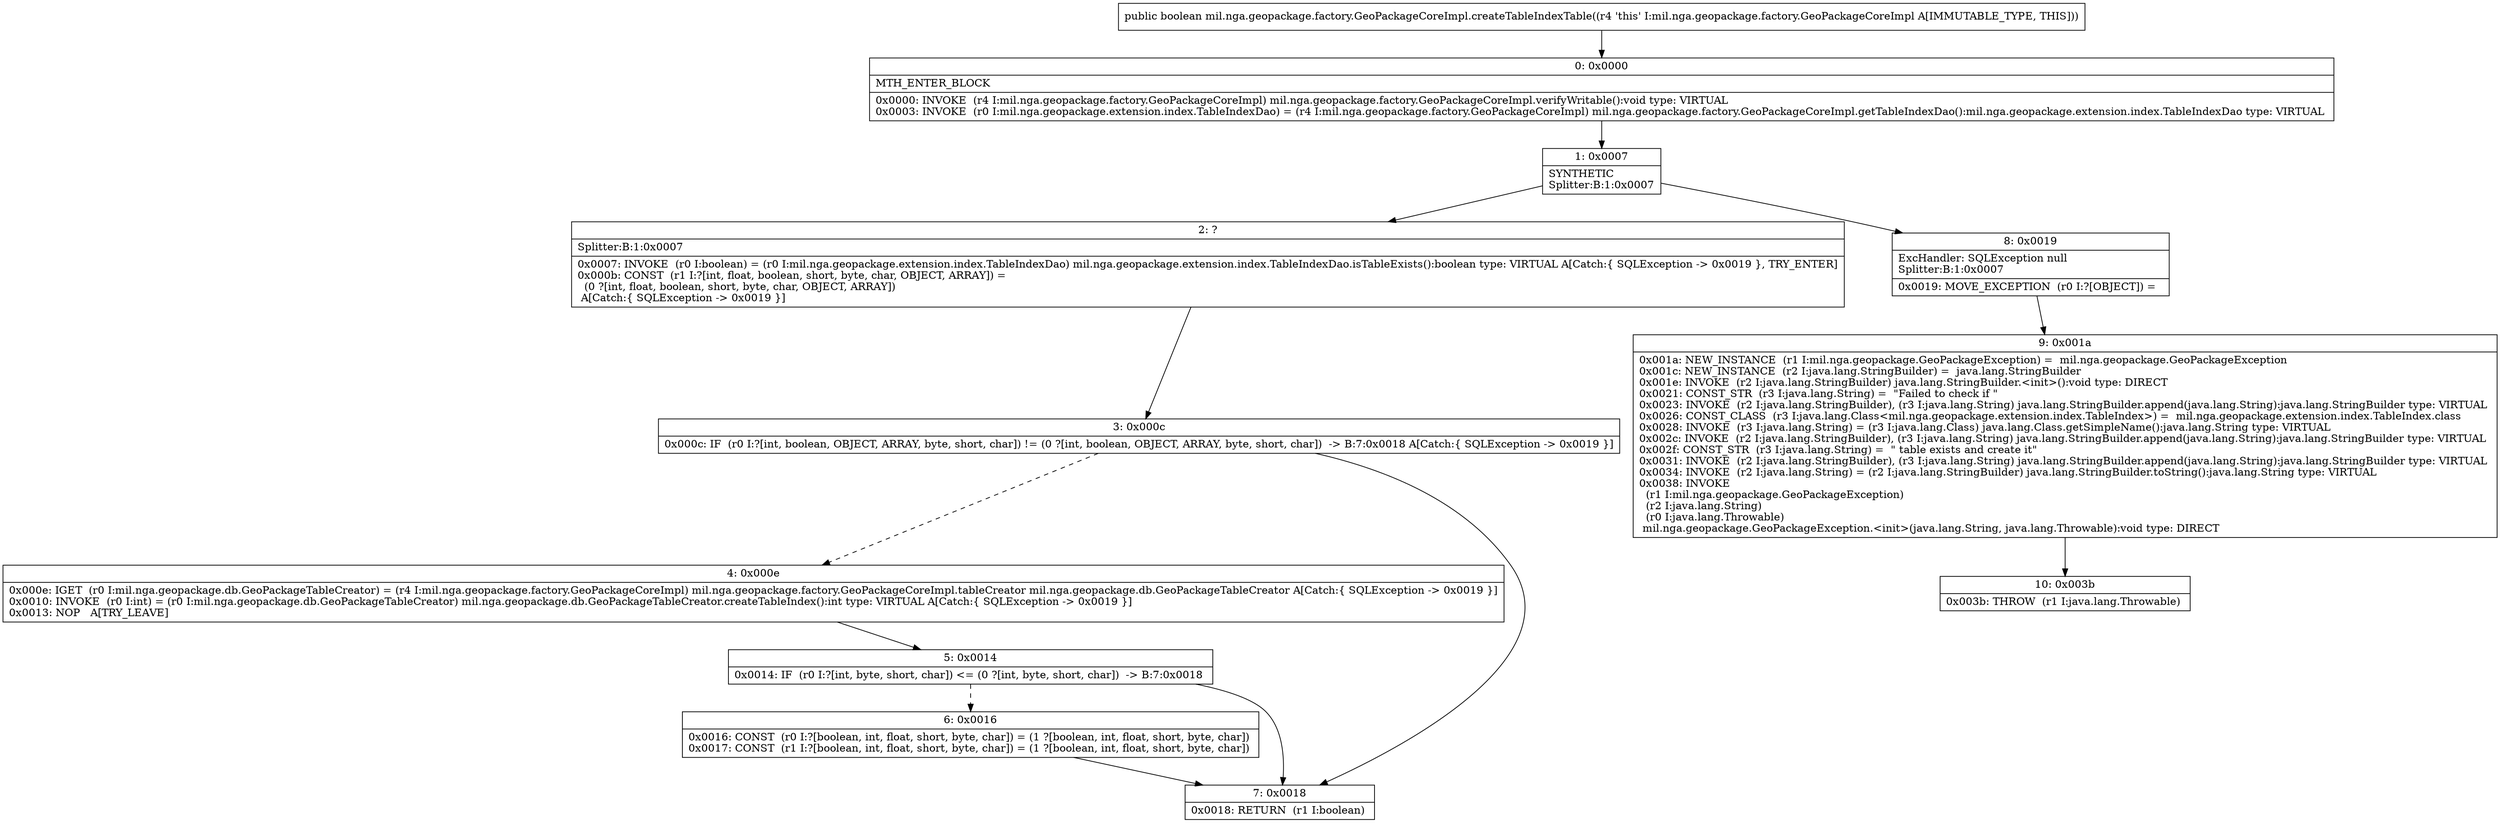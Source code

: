 digraph "CFG formil.nga.geopackage.factory.GeoPackageCoreImpl.createTableIndexTable()Z" {
Node_0 [shape=record,label="{0\:\ 0x0000|MTH_ENTER_BLOCK\l|0x0000: INVOKE  (r4 I:mil.nga.geopackage.factory.GeoPackageCoreImpl) mil.nga.geopackage.factory.GeoPackageCoreImpl.verifyWritable():void type: VIRTUAL \l0x0003: INVOKE  (r0 I:mil.nga.geopackage.extension.index.TableIndexDao) = (r4 I:mil.nga.geopackage.factory.GeoPackageCoreImpl) mil.nga.geopackage.factory.GeoPackageCoreImpl.getTableIndexDao():mil.nga.geopackage.extension.index.TableIndexDao type: VIRTUAL \l}"];
Node_1 [shape=record,label="{1\:\ 0x0007|SYNTHETIC\lSplitter:B:1:0x0007\l}"];
Node_2 [shape=record,label="{2\:\ ?|Splitter:B:1:0x0007\l|0x0007: INVOKE  (r0 I:boolean) = (r0 I:mil.nga.geopackage.extension.index.TableIndexDao) mil.nga.geopackage.extension.index.TableIndexDao.isTableExists():boolean type: VIRTUAL A[Catch:\{ SQLException \-\> 0x0019 \}, TRY_ENTER]\l0x000b: CONST  (r1 I:?[int, float, boolean, short, byte, char, OBJECT, ARRAY]) = \l  (0 ?[int, float, boolean, short, byte, char, OBJECT, ARRAY])\l A[Catch:\{ SQLException \-\> 0x0019 \}]\l}"];
Node_3 [shape=record,label="{3\:\ 0x000c|0x000c: IF  (r0 I:?[int, boolean, OBJECT, ARRAY, byte, short, char]) != (0 ?[int, boolean, OBJECT, ARRAY, byte, short, char])  \-\> B:7:0x0018 A[Catch:\{ SQLException \-\> 0x0019 \}]\l}"];
Node_4 [shape=record,label="{4\:\ 0x000e|0x000e: IGET  (r0 I:mil.nga.geopackage.db.GeoPackageTableCreator) = (r4 I:mil.nga.geopackage.factory.GeoPackageCoreImpl) mil.nga.geopackage.factory.GeoPackageCoreImpl.tableCreator mil.nga.geopackage.db.GeoPackageTableCreator A[Catch:\{ SQLException \-\> 0x0019 \}]\l0x0010: INVOKE  (r0 I:int) = (r0 I:mil.nga.geopackage.db.GeoPackageTableCreator) mil.nga.geopackage.db.GeoPackageTableCreator.createTableIndex():int type: VIRTUAL A[Catch:\{ SQLException \-\> 0x0019 \}]\l0x0013: NOP   A[TRY_LEAVE]\l}"];
Node_5 [shape=record,label="{5\:\ 0x0014|0x0014: IF  (r0 I:?[int, byte, short, char]) \<= (0 ?[int, byte, short, char])  \-\> B:7:0x0018 \l}"];
Node_6 [shape=record,label="{6\:\ 0x0016|0x0016: CONST  (r0 I:?[boolean, int, float, short, byte, char]) = (1 ?[boolean, int, float, short, byte, char]) \l0x0017: CONST  (r1 I:?[boolean, int, float, short, byte, char]) = (1 ?[boolean, int, float, short, byte, char]) \l}"];
Node_7 [shape=record,label="{7\:\ 0x0018|0x0018: RETURN  (r1 I:boolean) \l}"];
Node_8 [shape=record,label="{8\:\ 0x0019|ExcHandler: SQLException null\lSplitter:B:1:0x0007\l|0x0019: MOVE_EXCEPTION  (r0 I:?[OBJECT]) =  \l}"];
Node_9 [shape=record,label="{9\:\ 0x001a|0x001a: NEW_INSTANCE  (r1 I:mil.nga.geopackage.GeoPackageException) =  mil.nga.geopackage.GeoPackageException \l0x001c: NEW_INSTANCE  (r2 I:java.lang.StringBuilder) =  java.lang.StringBuilder \l0x001e: INVOKE  (r2 I:java.lang.StringBuilder) java.lang.StringBuilder.\<init\>():void type: DIRECT \l0x0021: CONST_STR  (r3 I:java.lang.String) =  \"Failed to check if \" \l0x0023: INVOKE  (r2 I:java.lang.StringBuilder), (r3 I:java.lang.String) java.lang.StringBuilder.append(java.lang.String):java.lang.StringBuilder type: VIRTUAL \l0x0026: CONST_CLASS  (r3 I:java.lang.Class\<mil.nga.geopackage.extension.index.TableIndex\>) =  mil.nga.geopackage.extension.index.TableIndex.class \l0x0028: INVOKE  (r3 I:java.lang.String) = (r3 I:java.lang.Class) java.lang.Class.getSimpleName():java.lang.String type: VIRTUAL \l0x002c: INVOKE  (r2 I:java.lang.StringBuilder), (r3 I:java.lang.String) java.lang.StringBuilder.append(java.lang.String):java.lang.StringBuilder type: VIRTUAL \l0x002f: CONST_STR  (r3 I:java.lang.String) =  \" table exists and create it\" \l0x0031: INVOKE  (r2 I:java.lang.StringBuilder), (r3 I:java.lang.String) java.lang.StringBuilder.append(java.lang.String):java.lang.StringBuilder type: VIRTUAL \l0x0034: INVOKE  (r2 I:java.lang.String) = (r2 I:java.lang.StringBuilder) java.lang.StringBuilder.toString():java.lang.String type: VIRTUAL \l0x0038: INVOKE  \l  (r1 I:mil.nga.geopackage.GeoPackageException)\l  (r2 I:java.lang.String)\l  (r0 I:java.lang.Throwable)\l mil.nga.geopackage.GeoPackageException.\<init\>(java.lang.String, java.lang.Throwable):void type: DIRECT \l}"];
Node_10 [shape=record,label="{10\:\ 0x003b|0x003b: THROW  (r1 I:java.lang.Throwable) \l}"];
MethodNode[shape=record,label="{public boolean mil.nga.geopackage.factory.GeoPackageCoreImpl.createTableIndexTable((r4 'this' I:mil.nga.geopackage.factory.GeoPackageCoreImpl A[IMMUTABLE_TYPE, THIS])) }"];
MethodNode -> Node_0;
Node_0 -> Node_1;
Node_1 -> Node_2;
Node_1 -> Node_8;
Node_2 -> Node_3;
Node_3 -> Node_4[style=dashed];
Node_3 -> Node_7;
Node_4 -> Node_5;
Node_5 -> Node_6[style=dashed];
Node_5 -> Node_7;
Node_6 -> Node_7;
Node_8 -> Node_9;
Node_9 -> Node_10;
}

